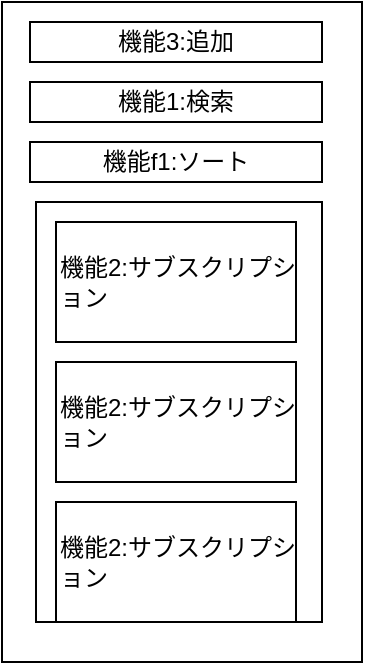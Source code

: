 <mxfile>
    <diagram id="cqAIXAwOPZfvTAL9Ij_G" name="Page-1">
        <mxGraphModel dx="484" dy="504" grid="1" gridSize="10" guides="1" tooltips="1" connect="1" arrows="1" fold="1" page="1" pageScale="1" pageWidth="827" pageHeight="1169" math="0" shadow="0">
            <root>
                <mxCell id="0"/>
                <mxCell id="1" parent="0"/>
                <mxCell id="2" value="" style="rounded=0;whiteSpace=wrap;html=1;" vertex="1" parent="1">
                    <mxGeometry x="280" y="50" width="180" height="330" as="geometry"/>
                </mxCell>
                <mxCell id="3" value="機能1:検索" style="rounded=0;whiteSpace=wrap;html=1;" vertex="1" parent="1">
                    <mxGeometry x="294" y="90" width="146" height="20" as="geometry"/>
                </mxCell>
                <mxCell id="4" value="機能f1:ソート" style="rounded=0;whiteSpace=wrap;html=1;" vertex="1" parent="1">
                    <mxGeometry x="294" y="120" width="146" height="20" as="geometry"/>
                </mxCell>
                <mxCell id="5" value="" style="rounded=0;whiteSpace=wrap;html=1;" vertex="1" parent="1">
                    <mxGeometry x="297" y="150" width="143" height="210" as="geometry"/>
                </mxCell>
                <mxCell id="6" value="機能2:サブスクリプション" style="rounded=0;whiteSpace=wrap;html=1;align=left;" vertex="1" parent="1">
                    <mxGeometry x="307" y="160" width="120" height="60" as="geometry"/>
                </mxCell>
                <mxCell id="12" value="機能2:サブスクリプション" style="rounded=0;whiteSpace=wrap;html=1;align=left;" vertex="1" parent="1">
                    <mxGeometry x="307" y="230" width="120" height="60" as="geometry"/>
                </mxCell>
                <mxCell id="13" value="機能2:サブスクリプション" style="rounded=0;whiteSpace=wrap;html=1;align=left;" vertex="1" parent="1">
                    <mxGeometry x="307" y="300" width="120" height="60" as="geometry"/>
                </mxCell>
                <mxCell id="14" value="機能3:追加" style="rounded=0;whiteSpace=wrap;html=1;" vertex="1" parent="1">
                    <mxGeometry x="294" y="60" width="146" height="20" as="geometry"/>
                </mxCell>
            </root>
        </mxGraphModel>
    </diagram>
</mxfile>